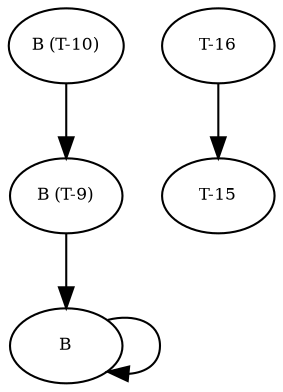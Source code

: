digraph RGL__DirectedAdjacencyGraph {
    B [
        fontsize = 8,
        label = B
    ]

    "T-16" [
        fontsize = 8,
        label = "T-16"
    ]

    "T-15" [
        fontsize = 8,
        label = "T-15"
    ]

    "B (T-10)" [
        fontsize = 8,
        label = "B (T-10)"
    ]

    "B (T-9)" [
        fontsize = 8,
        label = "B (T-9)"
    ]

    B -> B [
        fontsize = 8
    ]

    "T-16" -> "T-15" [
        fontsize = 8
    ]

    "B (T-10)" -> "B (T-9)" [
        fontsize = 8
    ]

    "B (T-9)" -> B [
        fontsize = 8
    ]
}
